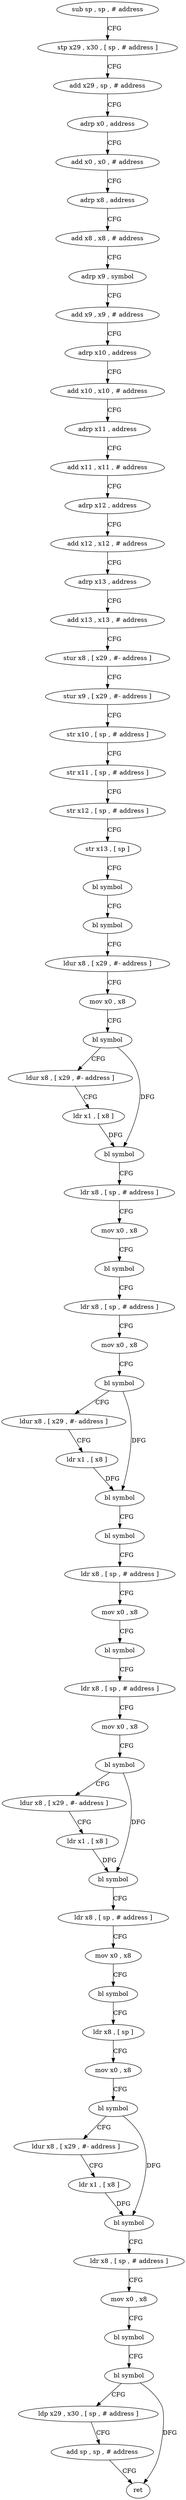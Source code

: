 digraph "func" {
"4216712" [label = "sub sp , sp , # address" ]
"4216716" [label = "stp x29 , x30 , [ sp , # address ]" ]
"4216720" [label = "add x29 , sp , # address" ]
"4216724" [label = "adrp x0 , address" ]
"4216728" [label = "add x0 , x0 , # address" ]
"4216732" [label = "adrp x8 , address" ]
"4216736" [label = "add x8 , x8 , # address" ]
"4216740" [label = "adrp x9 , symbol" ]
"4216744" [label = "add x9 , x9 , # address" ]
"4216748" [label = "adrp x10 , address" ]
"4216752" [label = "add x10 , x10 , # address" ]
"4216756" [label = "adrp x11 , address" ]
"4216760" [label = "add x11 , x11 , # address" ]
"4216764" [label = "adrp x12 , address" ]
"4216768" [label = "add x12 , x12 , # address" ]
"4216772" [label = "adrp x13 , address" ]
"4216776" [label = "add x13 , x13 , # address" ]
"4216780" [label = "stur x8 , [ x29 , #- address ]" ]
"4216784" [label = "stur x9 , [ x29 , #- address ]" ]
"4216788" [label = "str x10 , [ sp , # address ]" ]
"4216792" [label = "str x11 , [ sp , # address ]" ]
"4216796" [label = "str x12 , [ sp , # address ]" ]
"4216800" [label = "str x13 , [ sp ]" ]
"4216804" [label = "bl symbol" ]
"4216808" [label = "bl symbol" ]
"4216812" [label = "ldur x8 , [ x29 , #- address ]" ]
"4216816" [label = "mov x0 , x8" ]
"4216820" [label = "bl symbol" ]
"4216824" [label = "ldur x8 , [ x29 , #- address ]" ]
"4216828" [label = "ldr x1 , [ x8 ]" ]
"4216832" [label = "bl symbol" ]
"4216836" [label = "ldr x8 , [ sp , # address ]" ]
"4216840" [label = "mov x0 , x8" ]
"4216844" [label = "bl symbol" ]
"4216848" [label = "ldr x8 , [ sp , # address ]" ]
"4216852" [label = "mov x0 , x8" ]
"4216856" [label = "bl symbol" ]
"4216860" [label = "ldur x8 , [ x29 , #- address ]" ]
"4216864" [label = "ldr x1 , [ x8 ]" ]
"4216868" [label = "bl symbol" ]
"4216872" [label = "bl symbol" ]
"4216876" [label = "ldr x8 , [ sp , # address ]" ]
"4216880" [label = "mov x0 , x8" ]
"4216884" [label = "bl symbol" ]
"4216888" [label = "ldr x8 , [ sp , # address ]" ]
"4216892" [label = "mov x0 , x8" ]
"4216896" [label = "bl symbol" ]
"4216900" [label = "ldur x8 , [ x29 , #- address ]" ]
"4216904" [label = "ldr x1 , [ x8 ]" ]
"4216908" [label = "bl symbol" ]
"4216912" [label = "ldr x8 , [ sp , # address ]" ]
"4216916" [label = "mov x0 , x8" ]
"4216920" [label = "bl symbol" ]
"4216924" [label = "ldr x8 , [ sp ]" ]
"4216928" [label = "mov x0 , x8" ]
"4216932" [label = "bl symbol" ]
"4216936" [label = "ldur x8 , [ x29 , #- address ]" ]
"4216940" [label = "ldr x1 , [ x8 ]" ]
"4216944" [label = "bl symbol" ]
"4216948" [label = "ldr x8 , [ sp , # address ]" ]
"4216952" [label = "mov x0 , x8" ]
"4216956" [label = "bl symbol" ]
"4216960" [label = "bl symbol" ]
"4216964" [label = "ldp x29 , x30 , [ sp , # address ]" ]
"4216968" [label = "add sp , sp , # address" ]
"4216972" [label = "ret" ]
"4216712" -> "4216716" [ label = "CFG" ]
"4216716" -> "4216720" [ label = "CFG" ]
"4216720" -> "4216724" [ label = "CFG" ]
"4216724" -> "4216728" [ label = "CFG" ]
"4216728" -> "4216732" [ label = "CFG" ]
"4216732" -> "4216736" [ label = "CFG" ]
"4216736" -> "4216740" [ label = "CFG" ]
"4216740" -> "4216744" [ label = "CFG" ]
"4216744" -> "4216748" [ label = "CFG" ]
"4216748" -> "4216752" [ label = "CFG" ]
"4216752" -> "4216756" [ label = "CFG" ]
"4216756" -> "4216760" [ label = "CFG" ]
"4216760" -> "4216764" [ label = "CFG" ]
"4216764" -> "4216768" [ label = "CFG" ]
"4216768" -> "4216772" [ label = "CFG" ]
"4216772" -> "4216776" [ label = "CFG" ]
"4216776" -> "4216780" [ label = "CFG" ]
"4216780" -> "4216784" [ label = "CFG" ]
"4216784" -> "4216788" [ label = "CFG" ]
"4216788" -> "4216792" [ label = "CFG" ]
"4216792" -> "4216796" [ label = "CFG" ]
"4216796" -> "4216800" [ label = "CFG" ]
"4216800" -> "4216804" [ label = "CFG" ]
"4216804" -> "4216808" [ label = "CFG" ]
"4216808" -> "4216812" [ label = "CFG" ]
"4216812" -> "4216816" [ label = "CFG" ]
"4216816" -> "4216820" [ label = "CFG" ]
"4216820" -> "4216824" [ label = "CFG" ]
"4216820" -> "4216832" [ label = "DFG" ]
"4216824" -> "4216828" [ label = "CFG" ]
"4216828" -> "4216832" [ label = "DFG" ]
"4216832" -> "4216836" [ label = "CFG" ]
"4216836" -> "4216840" [ label = "CFG" ]
"4216840" -> "4216844" [ label = "CFG" ]
"4216844" -> "4216848" [ label = "CFG" ]
"4216848" -> "4216852" [ label = "CFG" ]
"4216852" -> "4216856" [ label = "CFG" ]
"4216856" -> "4216860" [ label = "CFG" ]
"4216856" -> "4216868" [ label = "DFG" ]
"4216860" -> "4216864" [ label = "CFG" ]
"4216864" -> "4216868" [ label = "DFG" ]
"4216868" -> "4216872" [ label = "CFG" ]
"4216872" -> "4216876" [ label = "CFG" ]
"4216876" -> "4216880" [ label = "CFG" ]
"4216880" -> "4216884" [ label = "CFG" ]
"4216884" -> "4216888" [ label = "CFG" ]
"4216888" -> "4216892" [ label = "CFG" ]
"4216892" -> "4216896" [ label = "CFG" ]
"4216896" -> "4216900" [ label = "CFG" ]
"4216896" -> "4216908" [ label = "DFG" ]
"4216900" -> "4216904" [ label = "CFG" ]
"4216904" -> "4216908" [ label = "DFG" ]
"4216908" -> "4216912" [ label = "CFG" ]
"4216912" -> "4216916" [ label = "CFG" ]
"4216916" -> "4216920" [ label = "CFG" ]
"4216920" -> "4216924" [ label = "CFG" ]
"4216924" -> "4216928" [ label = "CFG" ]
"4216928" -> "4216932" [ label = "CFG" ]
"4216932" -> "4216936" [ label = "CFG" ]
"4216932" -> "4216944" [ label = "DFG" ]
"4216936" -> "4216940" [ label = "CFG" ]
"4216940" -> "4216944" [ label = "DFG" ]
"4216944" -> "4216948" [ label = "CFG" ]
"4216948" -> "4216952" [ label = "CFG" ]
"4216952" -> "4216956" [ label = "CFG" ]
"4216956" -> "4216960" [ label = "CFG" ]
"4216960" -> "4216964" [ label = "CFG" ]
"4216960" -> "4216972" [ label = "DFG" ]
"4216964" -> "4216968" [ label = "CFG" ]
"4216968" -> "4216972" [ label = "CFG" ]
}
